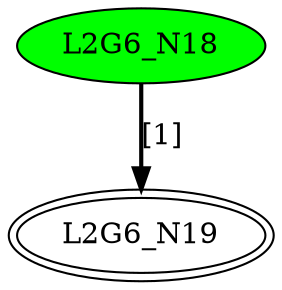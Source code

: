 digraph G6{
"L2G6_N18" [style=filled,fillcolor=green];
"L2G6_N19" [peripheries=2];
"L2G6_N18"->"L2G6_N19" [style = bold, label = "[1]"];
}

